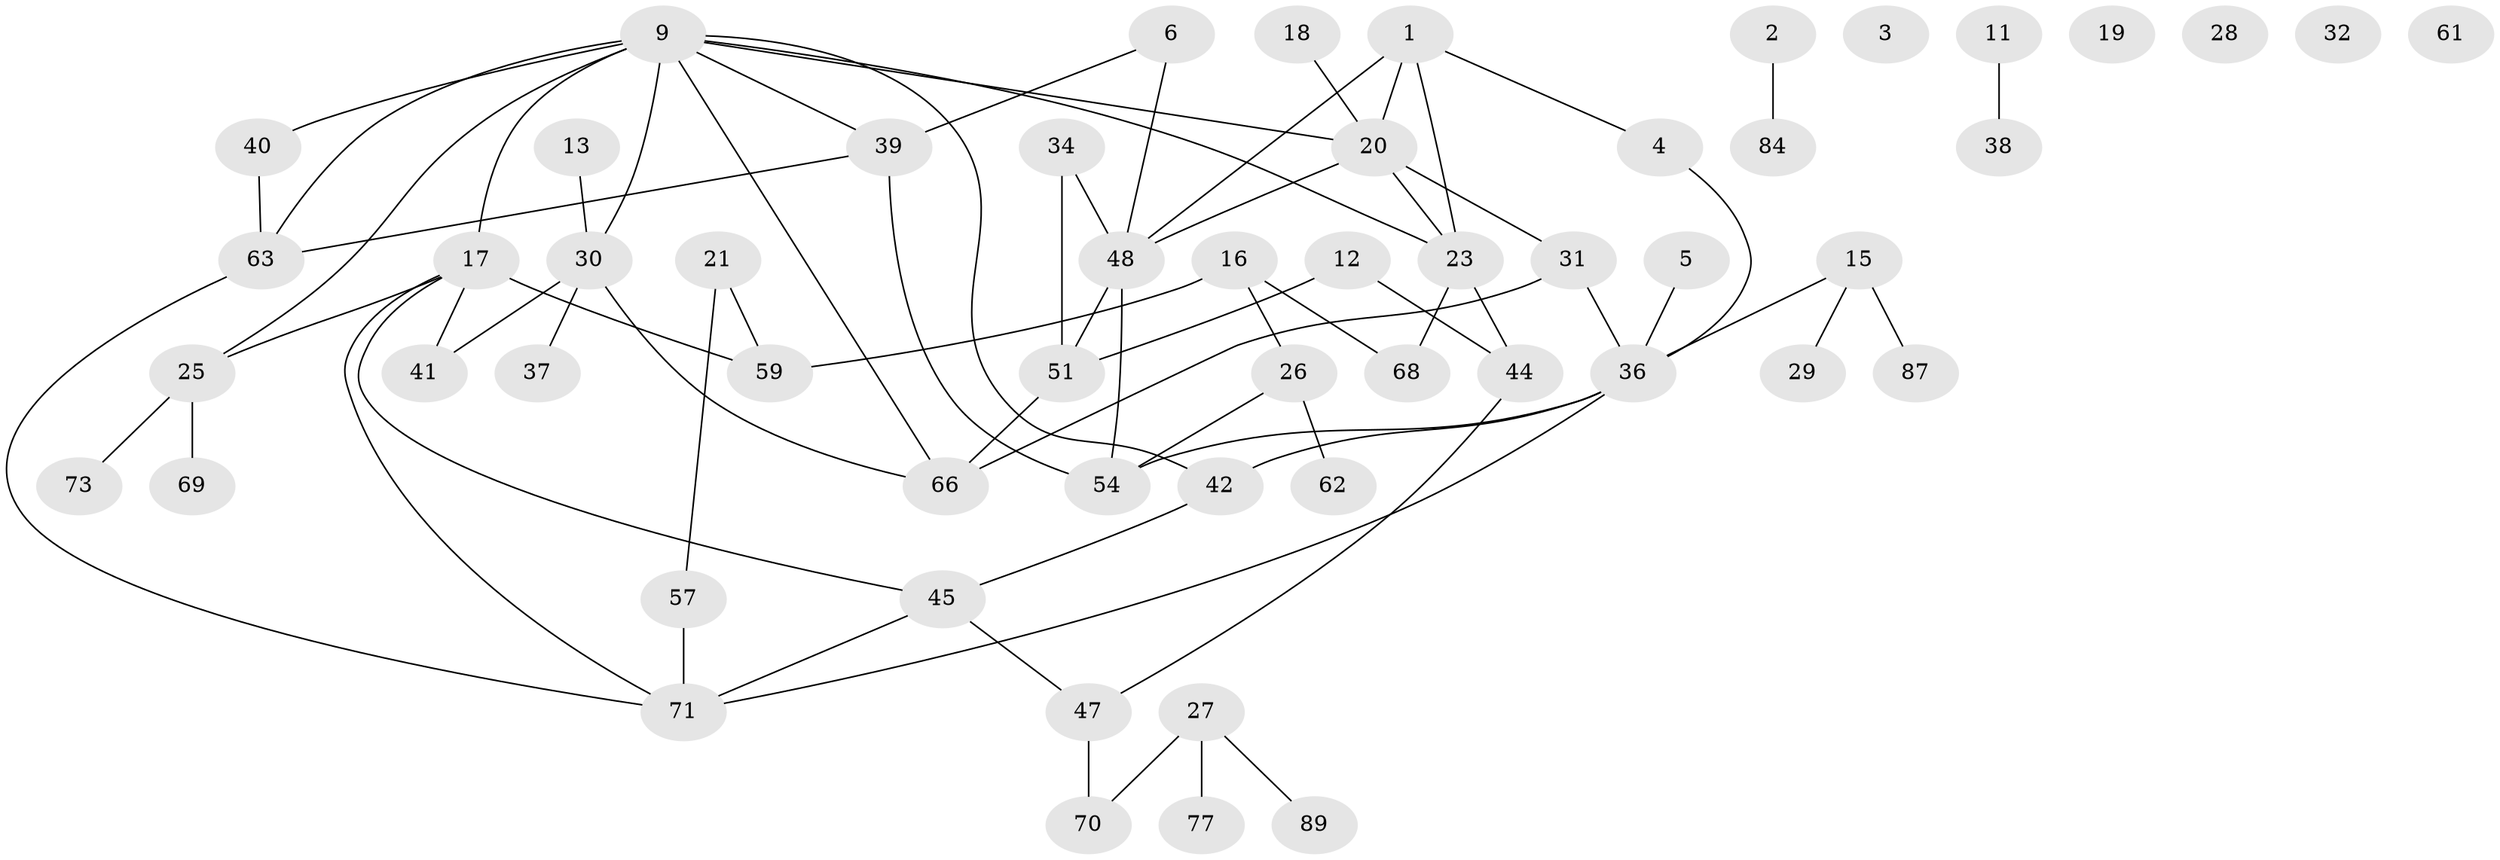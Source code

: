 // original degree distribution, {5: 0.05434782608695652, 2: 0.2717391304347826, 0: 0.05434782608695652, 1: 0.2391304347826087, 3: 0.21739130434782608, 6: 0.021739130434782608, 4: 0.13043478260869565, 7: 0.010869565217391304}
// Generated by graph-tools (version 1.1) at 2025/16/03/04/25 18:16:44]
// undirected, 55 vertices, 72 edges
graph export_dot {
graph [start="1"]
  node [color=gray90,style=filled];
  1;
  2 [super="+7"];
  3;
  4 [super="+33+10"];
  5;
  6 [super="+22+8+67"];
  9 [super="+24+46+79"];
  11;
  12 [super="+92+53"];
  13;
  15;
  16;
  17 [super="+72"];
  18;
  19;
  20 [super="+65"];
  21;
  23 [super="+35"];
  25 [super="+76"];
  26 [super="+74+43"];
  27;
  28;
  29;
  30 [super="+49"];
  31;
  32;
  34;
  36 [super="+52+90+85"];
  37 [super="+56"];
  38;
  39;
  40 [super="+60"];
  41;
  42;
  44;
  45 [super="+50+82"];
  47;
  48 [super="+75"];
  51 [super="+58"];
  54 [super="+55"];
  57;
  59;
  61;
  62;
  63;
  66 [super="+80+88"];
  68;
  69;
  70;
  71;
  73 [super="+78"];
  77;
  84;
  87;
  89;
  1 -- 20 [weight=2];
  1 -- 23;
  1 -- 4;
  1 -- 48;
  2 -- 84;
  4 -- 36;
  5 -- 36;
  6 -- 39;
  6 -- 48;
  9 -- 39;
  9 -- 42;
  9 -- 63;
  9 -- 66;
  9 -- 25;
  9 -- 40 [weight=2];
  9 -- 17;
  9 -- 30;
  9 -- 23;
  9 -- 20;
  11 -- 38;
  12 -- 51;
  12 -- 44;
  13 -- 30;
  15 -- 29;
  15 -- 87;
  15 -- 36;
  16 -- 59;
  16 -- 68;
  16 -- 26;
  17 -- 41;
  17 -- 71;
  17 -- 59;
  17 -- 45;
  17 -- 25;
  18 -- 20;
  20 -- 23;
  20 -- 31;
  20 -- 48;
  21 -- 57;
  21 -- 59;
  23 -- 44;
  23 -- 68;
  25 -- 73;
  25 -- 69;
  26 -- 62;
  26 -- 54;
  27 -- 70;
  27 -- 77;
  27 -- 89;
  30 -- 41;
  30 -- 66;
  30 -- 37;
  31 -- 36;
  31 -- 66;
  34 -- 51;
  34 -- 48;
  36 -- 42;
  36 -- 54;
  36 -- 71;
  39 -- 63;
  39 -- 54;
  40 -- 63;
  42 -- 45;
  44 -- 47;
  45 -- 71;
  45 -- 47;
  47 -- 70;
  48 -- 51;
  48 -- 54;
  51 -- 66;
  57 -- 71;
  63 -- 71;
}
